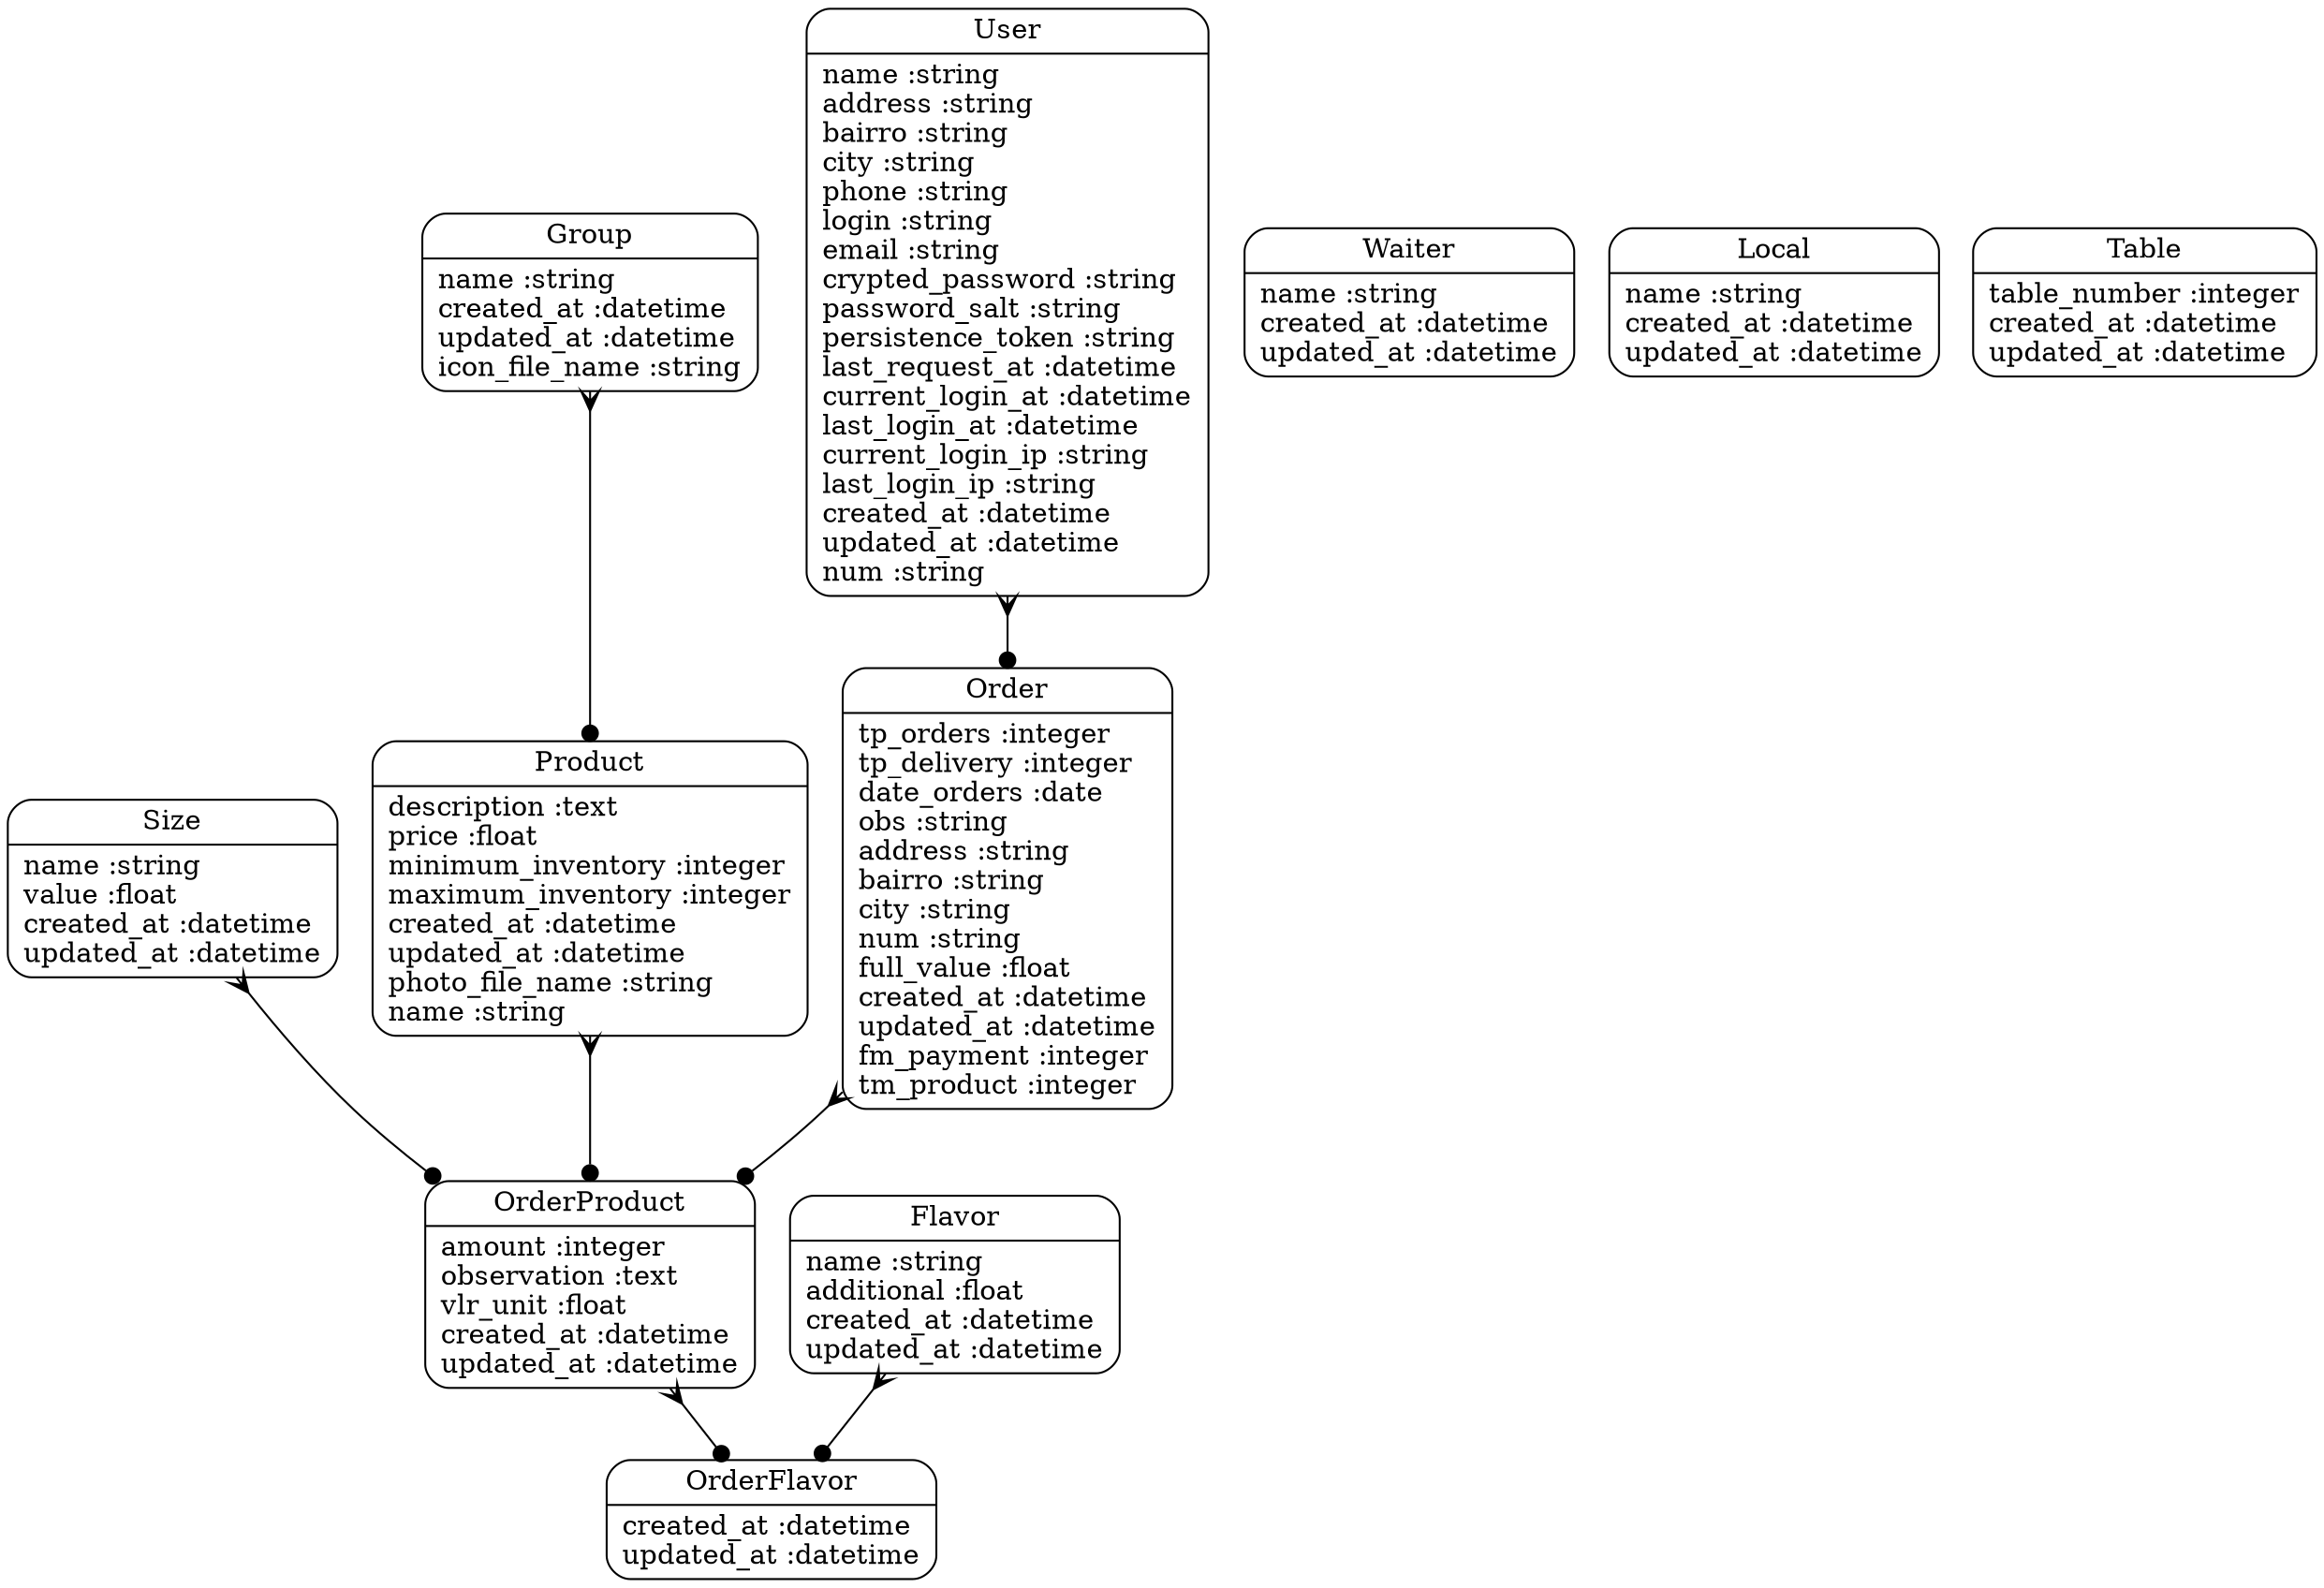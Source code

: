 digraph models_diagram {
	graph[overlap=false, splines=true]
	"OrderFlavor" [shape=Mrecord, label="{OrderFlavor|created_at :datetime\lupdated_at :datetime\l}"]
	"Group" [shape=Mrecord, label="{Group|name :string\lcreated_at :datetime\lupdated_at :datetime\licon_file_name :string\l}"]
	"OrderProduct" [shape=Mrecord, label="{OrderProduct|amount :integer\lobservation :text\lvlr_unit :float\lcreated_at :datetime\lupdated_at :datetime\l}"]
	"Flavor" [shape=Mrecord, label="{Flavor|name :string\ladditional :float\lcreated_at :datetime\lupdated_at :datetime\l}"]
	"Size" [shape=Mrecord, label="{Size|name :string\lvalue :float\lcreated_at :datetime\lupdated_at :datetime\l}"]
	"Waiter" [shape=Mrecord, label="{Waiter|name :string\lcreated_at :datetime\lupdated_at :datetime\l}"]
	"Product" [shape=Mrecord, label="{Product|description :text\lprice :float\lminimum_inventory :integer\lmaximum_inventory :integer\lcreated_at :datetime\lupdated_at :datetime\lphoto_file_name :string\lname :string\l}"]
	"User" [shape=Mrecord, label="{User|name :string\laddress :string\lbairro :string\lcity :string\lphone :string\llogin :string\lemail :string\lcrypted_password :string\lpassword_salt :string\lpersistence_token :string\llast_request_at :datetime\lcurrent_login_at :datetime\llast_login_at :datetime\lcurrent_login_ip :string\llast_login_ip :string\lcreated_at :datetime\lupdated_at :datetime\lnum :string\l}"]
	"Order" [shape=Mrecord, label="{Order|tp_orders :integer\ltp_delivery :integer\ldate_orders :date\lobs :string\laddress :string\lbairro :string\lcity :string\lnum :string\lfull_value :float\lcreated_at :datetime\lupdated_at :datetime\lfm_payment :integer\ltm_product :integer\l}"]
	"Local" [shape=Mrecord, label="{Local|name :string\lcreated_at :datetime\lupdated_at :datetime\l}"]
	"Table" [shape=Mrecord, label="{Table|table_number :integer\lcreated_at :datetime\lupdated_at :datetime\l}"]
	"Group" -> "Product" [arrowtail=crow, arrowhead=dot, dir=both]
	"OrderProduct" -> "OrderFlavor" [arrowtail=crow, arrowhead=dot, dir=both]
	"Flavor" -> "OrderFlavor" [arrowtail=crow, arrowhead=dot, dir=both]
	"Size" -> "OrderProduct" [arrowtail=crow, arrowhead=dot, dir=both]
	"Product" -> "OrderProduct" [arrowtail=crow, arrowhead=dot, dir=both]
	"User" -> "Order" [arrowtail=crow, arrowhead=dot, dir=both]
	"Order" -> "OrderProduct" [arrowtail=crow, arrowhead=dot, dir=both]
}
